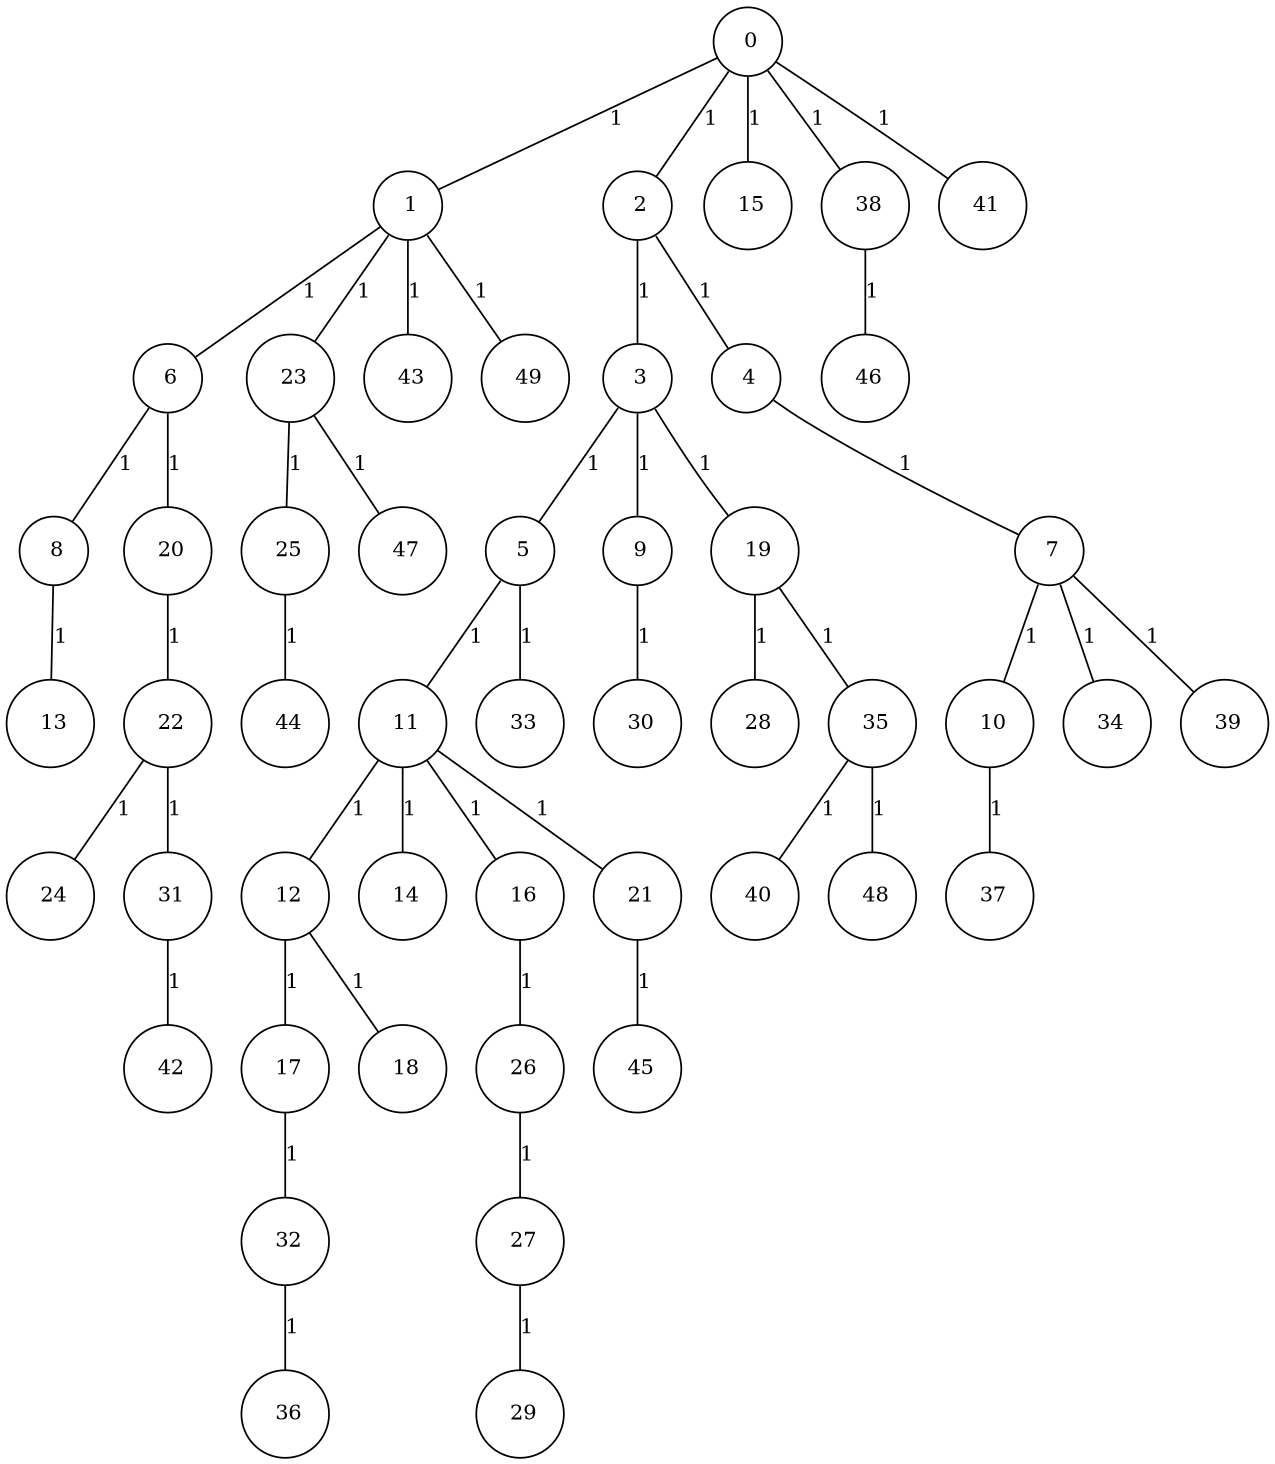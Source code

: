 graph G {
size="8.5,11;"
ratio = "expand;"
fixedsize="true;"
overlap="scale;"
node[shape=circle,width=.12,hight=.12,fontsize=12]
edge[fontsize=12]

0[label=" 0" color=black, pos="1.6736482,2.3471963!"];
1[label=" 1" color=black, pos="1.4572397,1.7170916!"];
2[label=" 2" color=black, pos="2.5411396,0.26868423!"];
3[label=" 3" color=black, pos="2.6933703,1.2363598!"];
4[label=" 4" color=black, pos="1.2191549,1.5143517!"];
5[label=" 5" color=black, pos="2.34352,0.09431988!"];
6[label=" 6" color=black, pos="2.8790126,0.52126079!"];
7[label=" 7" color=black, pos="0.18013634,1.4389904!"];
8[label=" 8" color=black, pos="2.6830983,2.3862987!"];
9[label=" 9" color=black, pos="1.4265545,2.6004054!"];
10[label=" 10" color=black, pos="2.1092334,2.1593244!"];
11[label=" 11" color=black, pos="0.313187,1.4556904!"];
12[label=" 12" color=black, pos="1.7450083,2.9587535!"];
13[label=" 13" color=black, pos="2.0205084,2.8978831!"];
14[label=" 14" color=black, pos="0.039717014,0.18380087!"];
15[label=" 15" color=black, pos="2.7783906,0.073637862!"];
16[label=" 16" color=black, pos="1.4089781,2.6018269!"];
17[label=" 17" color=black, pos="1.5633267,2.8032267!"];
18[label=" 18" color=black, pos="0.071322007,1.4751639!"];
19[label=" 19" color=black, pos="0.35823531,2.9168509!"];
20[label=" 20" color=black, pos="0.90089635,1.1917719!"];
21[label=" 21" color=black, pos="1.9286777,0.82092564!"];
22[label=" 22" color=black, pos="2.5087989,1.1882481!"];
23[label=" 23" color=black, pos="0.62751782,0.74867837!"];
24[label=" 24" color=black, pos="2.7218224,2.8720284!"];
25[label=" 25" color=black, pos="2.5527376,1.9577093!"];
26[label=" 26" color=black, pos="2.6378062,0.0085686147!"];
27[label=" 27" color=black, pos="1.3637275,1.0992851!"];
28[label=" 28" color=black, pos="1.8010239,0.18602854!"];
29[label=" 29" color=black, pos="2.380712,1.6980963!"];
30[label=" 30" color=black, pos="2.0116807,1.1767003!"];
31[label=" 31" color=black, pos="2.1482303,0.67569439!"];
32[label=" 32" color=black, pos="1.275884,2.1552019!"];
33[label=" 33" color=black, pos="0.22297797,2.4526812!"];
34[label=" 34" color=black, pos="2.5457844,1.8568258!"];
35[label=" 35" color=black, pos="0.38666929,2.1741357!"];
36[label=" 36" color=black, pos="1.2471679,2.9173947!"];
37[label=" 37" color=black, pos="2.3671185,2.5173907!"];
38[label=" 38" color=black, pos="2.5018353,0.017997677!"];
39[label=" 39" color=black, pos="2.6194698,1.5201183!"];
40[label=" 40" color=black, pos="2.2414149,0.72397527!"];
41[label=" 41" color=black, pos="0.78823135,0.3251771!"];
42[label=" 42" color=black, pos="2.6379062,2.2435277!"];
43[label=" 43" color=black, pos="0.13811373,0.21226866!"];
44[label=" 44" color=black, pos="2.7778277,2.0131615!"];
45[label=" 45" color=black, pos="1.7451544,1.5237453!"];
46[label=" 46" color=black, pos="0.22464326,0.89705533!"];
47[label=" 47" color=black, pos="1.2354351,2.7394667!"];
48[label=" 48" color=black, pos="1.0924937,1.9412429!"];
49[label=" 49" color=black, pos="1.6400984,0.21474086!"];
0--1[label="1"]
0--2[label="1"]
0--15[label="1"]
0--38[label="1"]
0--41[label="1"]
1--6[label="1"]
1--23[label="1"]
1--43[label="1"]
1--49[label="1"]
2--3[label="1"]
2--4[label="1"]
3--5[label="1"]
3--9[label="1"]
3--19[label="1"]
4--7[label="1"]
5--11[label="1"]
5--33[label="1"]
6--8[label="1"]
6--20[label="1"]
7--10[label="1"]
7--34[label="1"]
7--39[label="1"]
8--13[label="1"]
9--30[label="1"]
10--37[label="1"]
11--12[label="1"]
11--14[label="1"]
11--16[label="1"]
11--21[label="1"]
12--17[label="1"]
12--18[label="1"]
16--26[label="1"]
17--32[label="1"]
19--28[label="1"]
19--35[label="1"]
20--22[label="1"]
21--45[label="1"]
22--24[label="1"]
22--31[label="1"]
23--25[label="1"]
23--47[label="1"]
25--44[label="1"]
26--27[label="1"]
27--29[label="1"]
31--42[label="1"]
32--36[label="1"]
35--40[label="1"]
35--48[label="1"]
38--46[label="1"]

}
